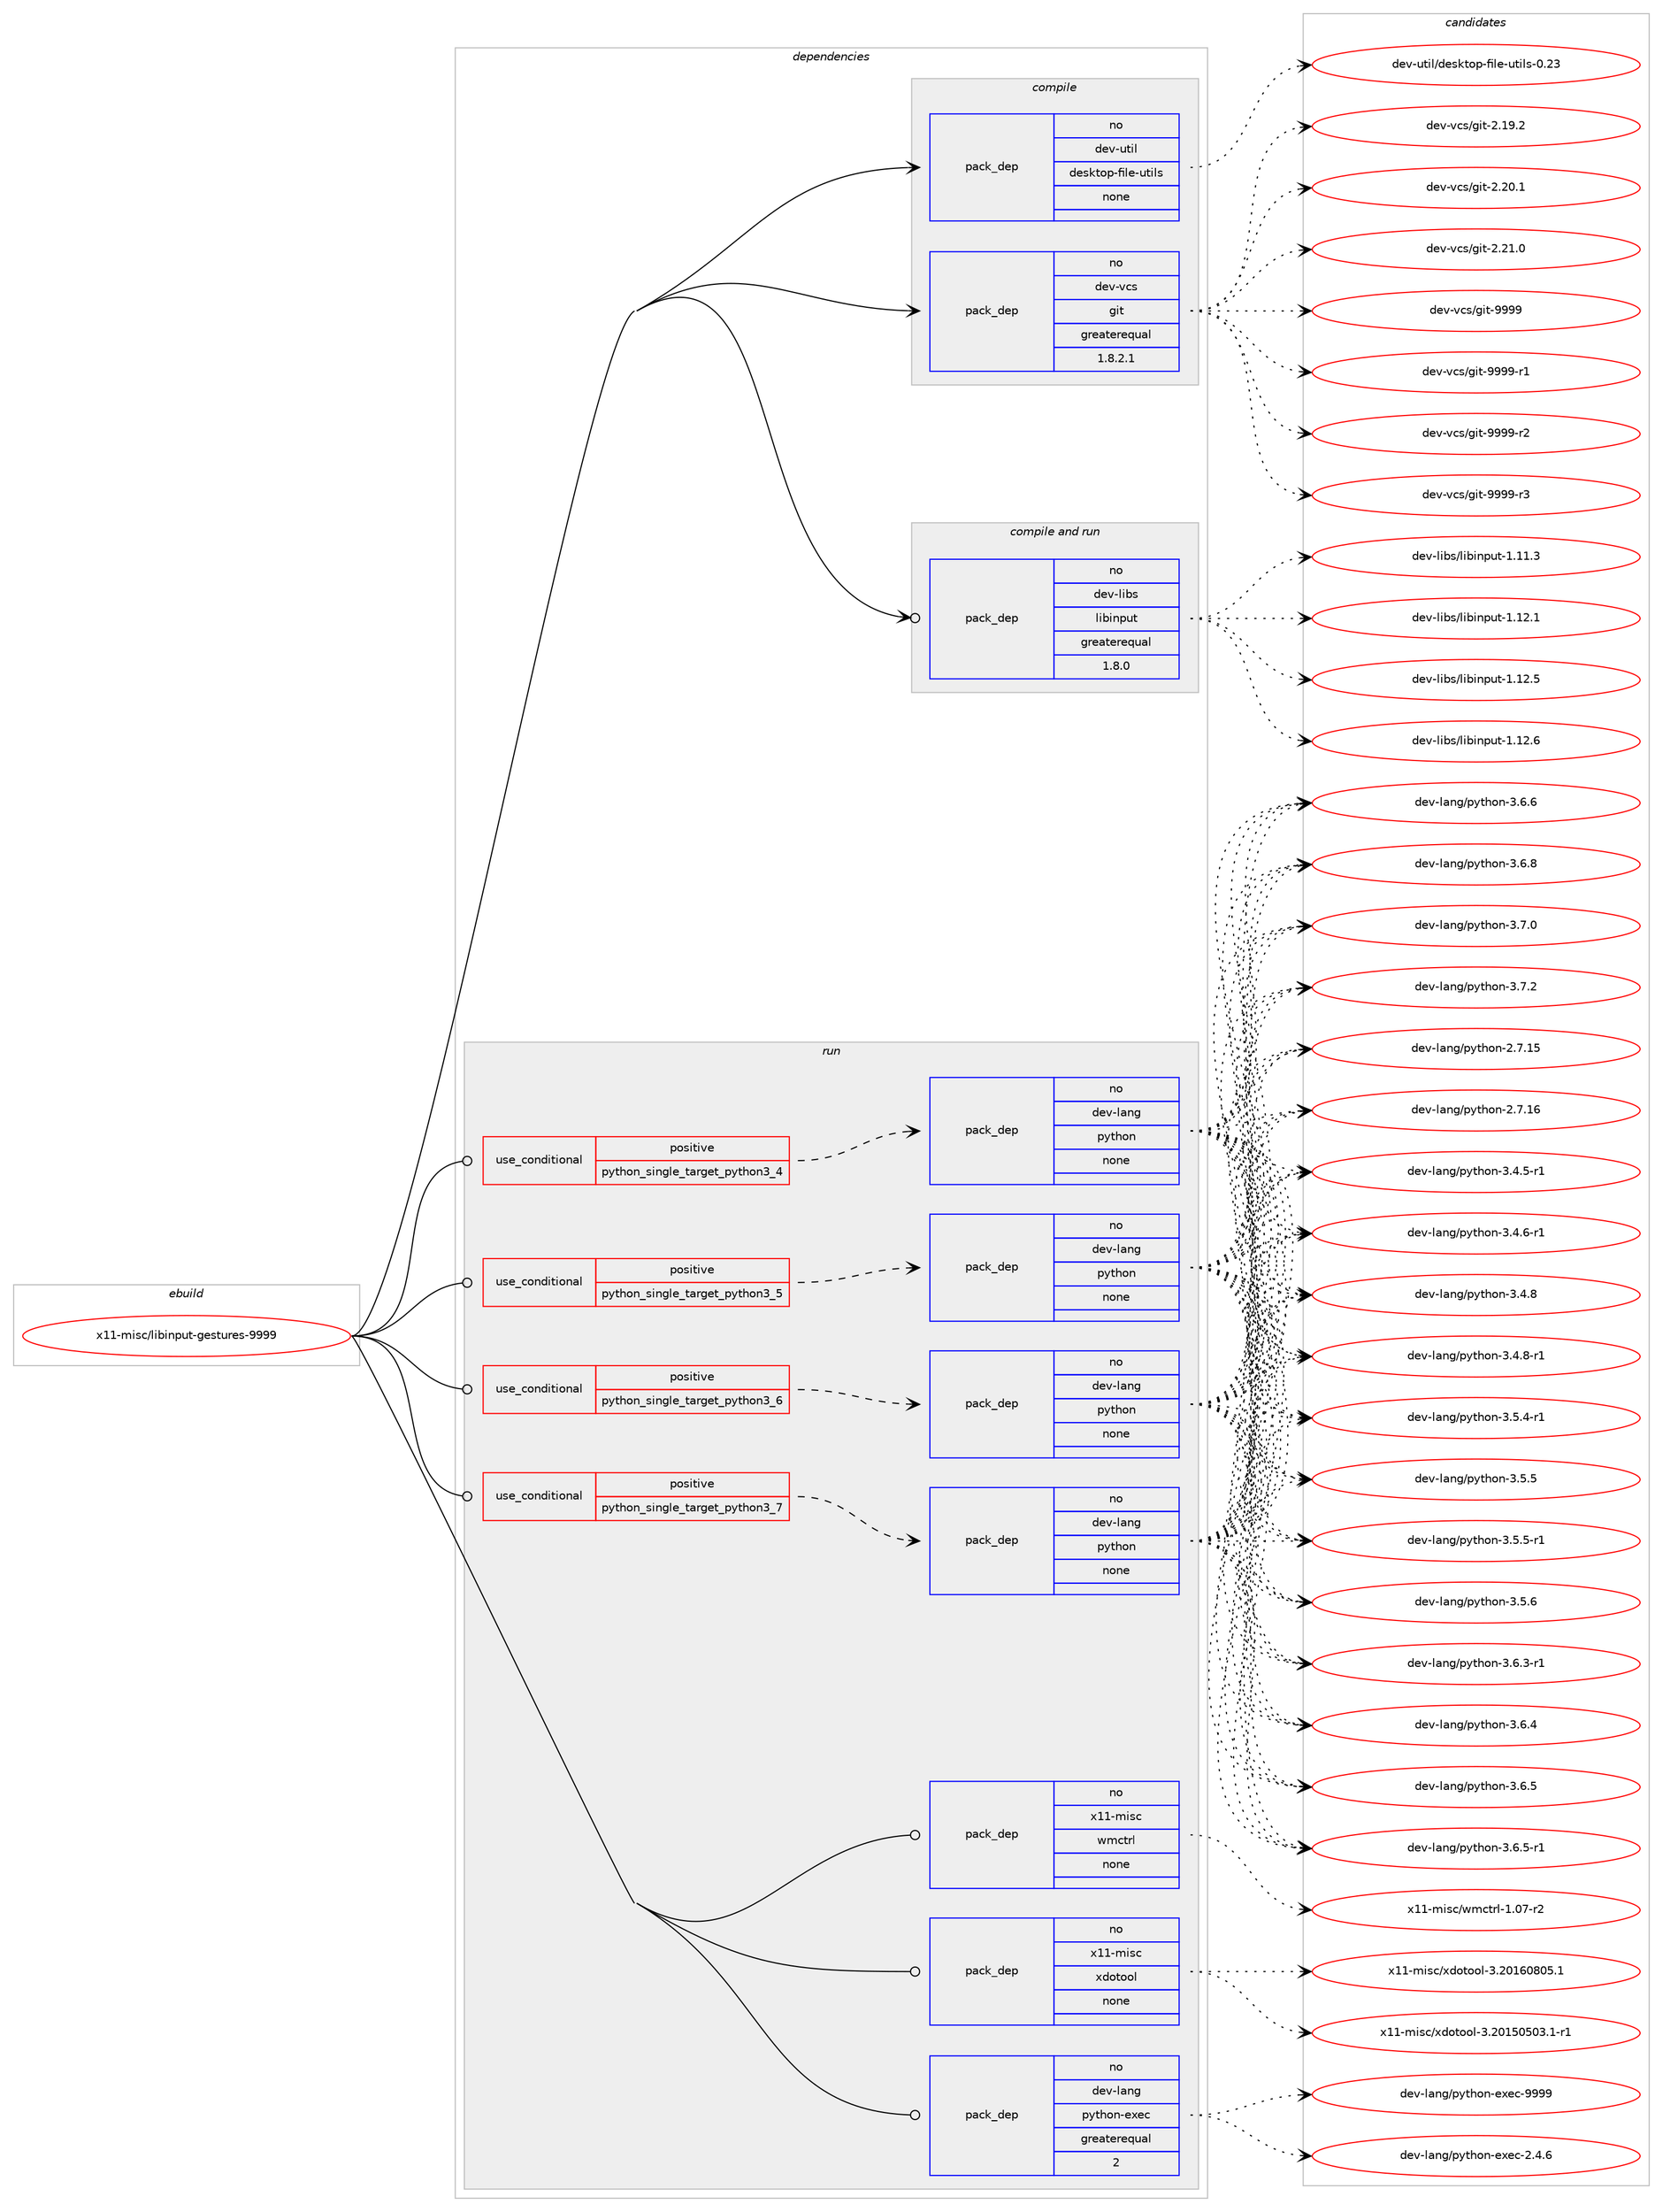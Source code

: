 digraph prolog {

# *************
# Graph options
# *************

newrank=true;
concentrate=true;
compound=true;
graph [rankdir=LR,fontname=Helvetica,fontsize=10,ranksep=1.5];#, ranksep=2.5, nodesep=0.2];
edge  [arrowhead=vee];
node  [fontname=Helvetica,fontsize=10];

# **********
# The ebuild
# **********

subgraph cluster_leftcol {
color=gray;
rank=same;
label=<<i>ebuild</i>>;
id [label="x11-misc/libinput-gestures-9999", color=red, width=4, href="../x11-misc/libinput-gestures-9999.svg"];
}

# ****************
# The dependencies
# ****************

subgraph cluster_midcol {
color=gray;
label=<<i>dependencies</i>>;
subgraph cluster_compile {
fillcolor="#eeeeee";
style=filled;
label=<<i>compile</i>>;
subgraph pack1266968 {
dependency1763148 [label=<<TABLE BORDER="0" CELLBORDER="1" CELLSPACING="0" CELLPADDING="4" WIDTH="220"><TR><TD ROWSPAN="6" CELLPADDING="30">pack_dep</TD></TR><TR><TD WIDTH="110">no</TD></TR><TR><TD>dev-util</TD></TR><TR><TD>desktop-file-utils</TD></TR><TR><TD>none</TD></TR><TR><TD></TD></TR></TABLE>>, shape=none, color=blue];
}
id:e -> dependency1763148:w [weight=20,style="solid",arrowhead="vee"];
subgraph pack1266969 {
dependency1763149 [label=<<TABLE BORDER="0" CELLBORDER="1" CELLSPACING="0" CELLPADDING="4" WIDTH="220"><TR><TD ROWSPAN="6" CELLPADDING="30">pack_dep</TD></TR><TR><TD WIDTH="110">no</TD></TR><TR><TD>dev-vcs</TD></TR><TR><TD>git</TD></TR><TR><TD>greaterequal</TD></TR><TR><TD>1.8.2.1</TD></TR></TABLE>>, shape=none, color=blue];
}
id:e -> dependency1763149:w [weight=20,style="solid",arrowhead="vee"];
}
subgraph cluster_compileandrun {
fillcolor="#eeeeee";
style=filled;
label=<<i>compile and run</i>>;
subgraph pack1266970 {
dependency1763150 [label=<<TABLE BORDER="0" CELLBORDER="1" CELLSPACING="0" CELLPADDING="4" WIDTH="220"><TR><TD ROWSPAN="6" CELLPADDING="30">pack_dep</TD></TR><TR><TD WIDTH="110">no</TD></TR><TR><TD>dev-libs</TD></TR><TR><TD>libinput</TD></TR><TR><TD>greaterequal</TD></TR><TR><TD>1.8.0</TD></TR></TABLE>>, shape=none, color=blue];
}
id:e -> dependency1763150:w [weight=20,style="solid",arrowhead="odotvee"];
}
subgraph cluster_run {
fillcolor="#eeeeee";
style=filled;
label=<<i>run</i>>;
subgraph cond466492 {
dependency1763151 [label=<<TABLE BORDER="0" CELLBORDER="1" CELLSPACING="0" CELLPADDING="4"><TR><TD ROWSPAN="3" CELLPADDING="10">use_conditional</TD></TR><TR><TD>positive</TD></TR><TR><TD>python_single_target_python3_4</TD></TR></TABLE>>, shape=none, color=red];
subgraph pack1266971 {
dependency1763152 [label=<<TABLE BORDER="0" CELLBORDER="1" CELLSPACING="0" CELLPADDING="4" WIDTH="220"><TR><TD ROWSPAN="6" CELLPADDING="30">pack_dep</TD></TR><TR><TD WIDTH="110">no</TD></TR><TR><TD>dev-lang</TD></TR><TR><TD>python</TD></TR><TR><TD>none</TD></TR><TR><TD></TD></TR></TABLE>>, shape=none, color=blue];
}
dependency1763151:e -> dependency1763152:w [weight=20,style="dashed",arrowhead="vee"];
}
id:e -> dependency1763151:w [weight=20,style="solid",arrowhead="odot"];
subgraph cond466493 {
dependency1763153 [label=<<TABLE BORDER="0" CELLBORDER="1" CELLSPACING="0" CELLPADDING="4"><TR><TD ROWSPAN="3" CELLPADDING="10">use_conditional</TD></TR><TR><TD>positive</TD></TR><TR><TD>python_single_target_python3_5</TD></TR></TABLE>>, shape=none, color=red];
subgraph pack1266972 {
dependency1763154 [label=<<TABLE BORDER="0" CELLBORDER="1" CELLSPACING="0" CELLPADDING="4" WIDTH="220"><TR><TD ROWSPAN="6" CELLPADDING="30">pack_dep</TD></TR><TR><TD WIDTH="110">no</TD></TR><TR><TD>dev-lang</TD></TR><TR><TD>python</TD></TR><TR><TD>none</TD></TR><TR><TD></TD></TR></TABLE>>, shape=none, color=blue];
}
dependency1763153:e -> dependency1763154:w [weight=20,style="dashed",arrowhead="vee"];
}
id:e -> dependency1763153:w [weight=20,style="solid",arrowhead="odot"];
subgraph cond466494 {
dependency1763155 [label=<<TABLE BORDER="0" CELLBORDER="1" CELLSPACING="0" CELLPADDING="4"><TR><TD ROWSPAN="3" CELLPADDING="10">use_conditional</TD></TR><TR><TD>positive</TD></TR><TR><TD>python_single_target_python3_6</TD></TR></TABLE>>, shape=none, color=red];
subgraph pack1266973 {
dependency1763156 [label=<<TABLE BORDER="0" CELLBORDER="1" CELLSPACING="0" CELLPADDING="4" WIDTH="220"><TR><TD ROWSPAN="6" CELLPADDING="30">pack_dep</TD></TR><TR><TD WIDTH="110">no</TD></TR><TR><TD>dev-lang</TD></TR><TR><TD>python</TD></TR><TR><TD>none</TD></TR><TR><TD></TD></TR></TABLE>>, shape=none, color=blue];
}
dependency1763155:e -> dependency1763156:w [weight=20,style="dashed",arrowhead="vee"];
}
id:e -> dependency1763155:w [weight=20,style="solid",arrowhead="odot"];
subgraph cond466495 {
dependency1763157 [label=<<TABLE BORDER="0" CELLBORDER="1" CELLSPACING="0" CELLPADDING="4"><TR><TD ROWSPAN="3" CELLPADDING="10">use_conditional</TD></TR><TR><TD>positive</TD></TR><TR><TD>python_single_target_python3_7</TD></TR></TABLE>>, shape=none, color=red];
subgraph pack1266974 {
dependency1763158 [label=<<TABLE BORDER="0" CELLBORDER="1" CELLSPACING="0" CELLPADDING="4" WIDTH="220"><TR><TD ROWSPAN="6" CELLPADDING="30">pack_dep</TD></TR><TR><TD WIDTH="110">no</TD></TR><TR><TD>dev-lang</TD></TR><TR><TD>python</TD></TR><TR><TD>none</TD></TR><TR><TD></TD></TR></TABLE>>, shape=none, color=blue];
}
dependency1763157:e -> dependency1763158:w [weight=20,style="dashed",arrowhead="vee"];
}
id:e -> dependency1763157:w [weight=20,style="solid",arrowhead="odot"];
subgraph pack1266975 {
dependency1763159 [label=<<TABLE BORDER="0" CELLBORDER="1" CELLSPACING="0" CELLPADDING="4" WIDTH="220"><TR><TD ROWSPAN="6" CELLPADDING="30">pack_dep</TD></TR><TR><TD WIDTH="110">no</TD></TR><TR><TD>dev-lang</TD></TR><TR><TD>python-exec</TD></TR><TR><TD>greaterequal</TD></TR><TR><TD>2</TD></TR></TABLE>>, shape=none, color=blue];
}
id:e -> dependency1763159:w [weight=20,style="solid",arrowhead="odot"];
subgraph pack1266976 {
dependency1763160 [label=<<TABLE BORDER="0" CELLBORDER="1" CELLSPACING="0" CELLPADDING="4" WIDTH="220"><TR><TD ROWSPAN="6" CELLPADDING="30">pack_dep</TD></TR><TR><TD WIDTH="110">no</TD></TR><TR><TD>x11-misc</TD></TR><TR><TD>wmctrl</TD></TR><TR><TD>none</TD></TR><TR><TD></TD></TR></TABLE>>, shape=none, color=blue];
}
id:e -> dependency1763160:w [weight=20,style="solid",arrowhead="odot"];
subgraph pack1266977 {
dependency1763161 [label=<<TABLE BORDER="0" CELLBORDER="1" CELLSPACING="0" CELLPADDING="4" WIDTH="220"><TR><TD ROWSPAN="6" CELLPADDING="30">pack_dep</TD></TR><TR><TD WIDTH="110">no</TD></TR><TR><TD>x11-misc</TD></TR><TR><TD>xdotool</TD></TR><TR><TD>none</TD></TR><TR><TD></TD></TR></TABLE>>, shape=none, color=blue];
}
id:e -> dependency1763161:w [weight=20,style="solid",arrowhead="odot"];
}
}

# **************
# The candidates
# **************

subgraph cluster_choices {
rank=same;
color=gray;
label=<<i>candidates</i>>;

subgraph choice1266968 {
color=black;
nodesep=1;
choice100101118451171161051084710010111510711611111245102105108101451171161051081154548465051 [label="dev-util/desktop-file-utils-0.23", color=red, width=4,href="../dev-util/desktop-file-utils-0.23.svg"];
dependency1763148:e -> choice100101118451171161051084710010111510711611111245102105108101451171161051081154548465051:w [style=dotted,weight="100"];
}
subgraph choice1266969 {
color=black;
nodesep=1;
choice10010111845118991154710310511645504649574650 [label="dev-vcs/git-2.19.2", color=red, width=4,href="../dev-vcs/git-2.19.2.svg"];
choice10010111845118991154710310511645504650484649 [label="dev-vcs/git-2.20.1", color=red, width=4,href="../dev-vcs/git-2.20.1.svg"];
choice10010111845118991154710310511645504650494648 [label="dev-vcs/git-2.21.0", color=red, width=4,href="../dev-vcs/git-2.21.0.svg"];
choice1001011184511899115471031051164557575757 [label="dev-vcs/git-9999", color=red, width=4,href="../dev-vcs/git-9999.svg"];
choice10010111845118991154710310511645575757574511449 [label="dev-vcs/git-9999-r1", color=red, width=4,href="../dev-vcs/git-9999-r1.svg"];
choice10010111845118991154710310511645575757574511450 [label="dev-vcs/git-9999-r2", color=red, width=4,href="../dev-vcs/git-9999-r2.svg"];
choice10010111845118991154710310511645575757574511451 [label="dev-vcs/git-9999-r3", color=red, width=4,href="../dev-vcs/git-9999-r3.svg"];
dependency1763149:e -> choice10010111845118991154710310511645504649574650:w [style=dotted,weight="100"];
dependency1763149:e -> choice10010111845118991154710310511645504650484649:w [style=dotted,weight="100"];
dependency1763149:e -> choice10010111845118991154710310511645504650494648:w [style=dotted,weight="100"];
dependency1763149:e -> choice1001011184511899115471031051164557575757:w [style=dotted,weight="100"];
dependency1763149:e -> choice10010111845118991154710310511645575757574511449:w [style=dotted,weight="100"];
dependency1763149:e -> choice10010111845118991154710310511645575757574511450:w [style=dotted,weight="100"];
dependency1763149:e -> choice10010111845118991154710310511645575757574511451:w [style=dotted,weight="100"];
}
subgraph choice1266970 {
color=black;
nodesep=1;
choice1001011184510810598115471081059810511011211711645494649494651 [label="dev-libs/libinput-1.11.3", color=red, width=4,href="../dev-libs/libinput-1.11.3.svg"];
choice1001011184510810598115471081059810511011211711645494649504649 [label="dev-libs/libinput-1.12.1", color=red, width=4,href="../dev-libs/libinput-1.12.1.svg"];
choice1001011184510810598115471081059810511011211711645494649504653 [label="dev-libs/libinput-1.12.5", color=red, width=4,href="../dev-libs/libinput-1.12.5.svg"];
choice1001011184510810598115471081059810511011211711645494649504654 [label="dev-libs/libinput-1.12.6", color=red, width=4,href="../dev-libs/libinput-1.12.6.svg"];
dependency1763150:e -> choice1001011184510810598115471081059810511011211711645494649494651:w [style=dotted,weight="100"];
dependency1763150:e -> choice1001011184510810598115471081059810511011211711645494649504649:w [style=dotted,weight="100"];
dependency1763150:e -> choice1001011184510810598115471081059810511011211711645494649504653:w [style=dotted,weight="100"];
dependency1763150:e -> choice1001011184510810598115471081059810511011211711645494649504654:w [style=dotted,weight="100"];
}
subgraph choice1266971 {
color=black;
nodesep=1;
choice10010111845108971101034711212111610411111045504655464953 [label="dev-lang/python-2.7.15", color=red, width=4,href="../dev-lang/python-2.7.15.svg"];
choice10010111845108971101034711212111610411111045504655464954 [label="dev-lang/python-2.7.16", color=red, width=4,href="../dev-lang/python-2.7.16.svg"];
choice1001011184510897110103471121211161041111104551465246534511449 [label="dev-lang/python-3.4.5-r1", color=red, width=4,href="../dev-lang/python-3.4.5-r1.svg"];
choice1001011184510897110103471121211161041111104551465246544511449 [label="dev-lang/python-3.4.6-r1", color=red, width=4,href="../dev-lang/python-3.4.6-r1.svg"];
choice100101118451089711010347112121116104111110455146524656 [label="dev-lang/python-3.4.8", color=red, width=4,href="../dev-lang/python-3.4.8.svg"];
choice1001011184510897110103471121211161041111104551465246564511449 [label="dev-lang/python-3.4.8-r1", color=red, width=4,href="../dev-lang/python-3.4.8-r1.svg"];
choice1001011184510897110103471121211161041111104551465346524511449 [label="dev-lang/python-3.5.4-r1", color=red, width=4,href="../dev-lang/python-3.5.4-r1.svg"];
choice100101118451089711010347112121116104111110455146534653 [label="dev-lang/python-3.5.5", color=red, width=4,href="../dev-lang/python-3.5.5.svg"];
choice1001011184510897110103471121211161041111104551465346534511449 [label="dev-lang/python-3.5.5-r1", color=red, width=4,href="../dev-lang/python-3.5.5-r1.svg"];
choice100101118451089711010347112121116104111110455146534654 [label="dev-lang/python-3.5.6", color=red, width=4,href="../dev-lang/python-3.5.6.svg"];
choice1001011184510897110103471121211161041111104551465446514511449 [label="dev-lang/python-3.6.3-r1", color=red, width=4,href="../dev-lang/python-3.6.3-r1.svg"];
choice100101118451089711010347112121116104111110455146544652 [label="dev-lang/python-3.6.4", color=red, width=4,href="../dev-lang/python-3.6.4.svg"];
choice100101118451089711010347112121116104111110455146544653 [label="dev-lang/python-3.6.5", color=red, width=4,href="../dev-lang/python-3.6.5.svg"];
choice1001011184510897110103471121211161041111104551465446534511449 [label="dev-lang/python-3.6.5-r1", color=red, width=4,href="../dev-lang/python-3.6.5-r1.svg"];
choice100101118451089711010347112121116104111110455146544654 [label="dev-lang/python-3.6.6", color=red, width=4,href="../dev-lang/python-3.6.6.svg"];
choice100101118451089711010347112121116104111110455146544656 [label="dev-lang/python-3.6.8", color=red, width=4,href="../dev-lang/python-3.6.8.svg"];
choice100101118451089711010347112121116104111110455146554648 [label="dev-lang/python-3.7.0", color=red, width=4,href="../dev-lang/python-3.7.0.svg"];
choice100101118451089711010347112121116104111110455146554650 [label="dev-lang/python-3.7.2", color=red, width=4,href="../dev-lang/python-3.7.2.svg"];
dependency1763152:e -> choice10010111845108971101034711212111610411111045504655464953:w [style=dotted,weight="100"];
dependency1763152:e -> choice10010111845108971101034711212111610411111045504655464954:w [style=dotted,weight="100"];
dependency1763152:e -> choice1001011184510897110103471121211161041111104551465246534511449:w [style=dotted,weight="100"];
dependency1763152:e -> choice1001011184510897110103471121211161041111104551465246544511449:w [style=dotted,weight="100"];
dependency1763152:e -> choice100101118451089711010347112121116104111110455146524656:w [style=dotted,weight="100"];
dependency1763152:e -> choice1001011184510897110103471121211161041111104551465246564511449:w [style=dotted,weight="100"];
dependency1763152:e -> choice1001011184510897110103471121211161041111104551465346524511449:w [style=dotted,weight="100"];
dependency1763152:e -> choice100101118451089711010347112121116104111110455146534653:w [style=dotted,weight="100"];
dependency1763152:e -> choice1001011184510897110103471121211161041111104551465346534511449:w [style=dotted,weight="100"];
dependency1763152:e -> choice100101118451089711010347112121116104111110455146534654:w [style=dotted,weight="100"];
dependency1763152:e -> choice1001011184510897110103471121211161041111104551465446514511449:w [style=dotted,weight="100"];
dependency1763152:e -> choice100101118451089711010347112121116104111110455146544652:w [style=dotted,weight="100"];
dependency1763152:e -> choice100101118451089711010347112121116104111110455146544653:w [style=dotted,weight="100"];
dependency1763152:e -> choice1001011184510897110103471121211161041111104551465446534511449:w [style=dotted,weight="100"];
dependency1763152:e -> choice100101118451089711010347112121116104111110455146544654:w [style=dotted,weight="100"];
dependency1763152:e -> choice100101118451089711010347112121116104111110455146544656:w [style=dotted,weight="100"];
dependency1763152:e -> choice100101118451089711010347112121116104111110455146554648:w [style=dotted,weight="100"];
dependency1763152:e -> choice100101118451089711010347112121116104111110455146554650:w [style=dotted,weight="100"];
}
subgraph choice1266972 {
color=black;
nodesep=1;
choice10010111845108971101034711212111610411111045504655464953 [label="dev-lang/python-2.7.15", color=red, width=4,href="../dev-lang/python-2.7.15.svg"];
choice10010111845108971101034711212111610411111045504655464954 [label="dev-lang/python-2.7.16", color=red, width=4,href="../dev-lang/python-2.7.16.svg"];
choice1001011184510897110103471121211161041111104551465246534511449 [label="dev-lang/python-3.4.5-r1", color=red, width=4,href="../dev-lang/python-3.4.5-r1.svg"];
choice1001011184510897110103471121211161041111104551465246544511449 [label="dev-lang/python-3.4.6-r1", color=red, width=4,href="../dev-lang/python-3.4.6-r1.svg"];
choice100101118451089711010347112121116104111110455146524656 [label="dev-lang/python-3.4.8", color=red, width=4,href="../dev-lang/python-3.4.8.svg"];
choice1001011184510897110103471121211161041111104551465246564511449 [label="dev-lang/python-3.4.8-r1", color=red, width=4,href="../dev-lang/python-3.4.8-r1.svg"];
choice1001011184510897110103471121211161041111104551465346524511449 [label="dev-lang/python-3.5.4-r1", color=red, width=4,href="../dev-lang/python-3.5.4-r1.svg"];
choice100101118451089711010347112121116104111110455146534653 [label="dev-lang/python-3.5.5", color=red, width=4,href="../dev-lang/python-3.5.5.svg"];
choice1001011184510897110103471121211161041111104551465346534511449 [label="dev-lang/python-3.5.5-r1", color=red, width=4,href="../dev-lang/python-3.5.5-r1.svg"];
choice100101118451089711010347112121116104111110455146534654 [label="dev-lang/python-3.5.6", color=red, width=4,href="../dev-lang/python-3.5.6.svg"];
choice1001011184510897110103471121211161041111104551465446514511449 [label="dev-lang/python-3.6.3-r1", color=red, width=4,href="../dev-lang/python-3.6.3-r1.svg"];
choice100101118451089711010347112121116104111110455146544652 [label="dev-lang/python-3.6.4", color=red, width=4,href="../dev-lang/python-3.6.4.svg"];
choice100101118451089711010347112121116104111110455146544653 [label="dev-lang/python-3.6.5", color=red, width=4,href="../dev-lang/python-3.6.5.svg"];
choice1001011184510897110103471121211161041111104551465446534511449 [label="dev-lang/python-3.6.5-r1", color=red, width=4,href="../dev-lang/python-3.6.5-r1.svg"];
choice100101118451089711010347112121116104111110455146544654 [label="dev-lang/python-3.6.6", color=red, width=4,href="../dev-lang/python-3.6.6.svg"];
choice100101118451089711010347112121116104111110455146544656 [label="dev-lang/python-3.6.8", color=red, width=4,href="../dev-lang/python-3.6.8.svg"];
choice100101118451089711010347112121116104111110455146554648 [label="dev-lang/python-3.7.0", color=red, width=4,href="../dev-lang/python-3.7.0.svg"];
choice100101118451089711010347112121116104111110455146554650 [label="dev-lang/python-3.7.2", color=red, width=4,href="../dev-lang/python-3.7.2.svg"];
dependency1763154:e -> choice10010111845108971101034711212111610411111045504655464953:w [style=dotted,weight="100"];
dependency1763154:e -> choice10010111845108971101034711212111610411111045504655464954:w [style=dotted,weight="100"];
dependency1763154:e -> choice1001011184510897110103471121211161041111104551465246534511449:w [style=dotted,weight="100"];
dependency1763154:e -> choice1001011184510897110103471121211161041111104551465246544511449:w [style=dotted,weight="100"];
dependency1763154:e -> choice100101118451089711010347112121116104111110455146524656:w [style=dotted,weight="100"];
dependency1763154:e -> choice1001011184510897110103471121211161041111104551465246564511449:w [style=dotted,weight="100"];
dependency1763154:e -> choice1001011184510897110103471121211161041111104551465346524511449:w [style=dotted,weight="100"];
dependency1763154:e -> choice100101118451089711010347112121116104111110455146534653:w [style=dotted,weight="100"];
dependency1763154:e -> choice1001011184510897110103471121211161041111104551465346534511449:w [style=dotted,weight="100"];
dependency1763154:e -> choice100101118451089711010347112121116104111110455146534654:w [style=dotted,weight="100"];
dependency1763154:e -> choice1001011184510897110103471121211161041111104551465446514511449:w [style=dotted,weight="100"];
dependency1763154:e -> choice100101118451089711010347112121116104111110455146544652:w [style=dotted,weight="100"];
dependency1763154:e -> choice100101118451089711010347112121116104111110455146544653:w [style=dotted,weight="100"];
dependency1763154:e -> choice1001011184510897110103471121211161041111104551465446534511449:w [style=dotted,weight="100"];
dependency1763154:e -> choice100101118451089711010347112121116104111110455146544654:w [style=dotted,weight="100"];
dependency1763154:e -> choice100101118451089711010347112121116104111110455146544656:w [style=dotted,weight="100"];
dependency1763154:e -> choice100101118451089711010347112121116104111110455146554648:w [style=dotted,weight="100"];
dependency1763154:e -> choice100101118451089711010347112121116104111110455146554650:w [style=dotted,weight="100"];
}
subgraph choice1266973 {
color=black;
nodesep=1;
choice10010111845108971101034711212111610411111045504655464953 [label="dev-lang/python-2.7.15", color=red, width=4,href="../dev-lang/python-2.7.15.svg"];
choice10010111845108971101034711212111610411111045504655464954 [label="dev-lang/python-2.7.16", color=red, width=4,href="../dev-lang/python-2.7.16.svg"];
choice1001011184510897110103471121211161041111104551465246534511449 [label="dev-lang/python-3.4.5-r1", color=red, width=4,href="../dev-lang/python-3.4.5-r1.svg"];
choice1001011184510897110103471121211161041111104551465246544511449 [label="dev-lang/python-3.4.6-r1", color=red, width=4,href="../dev-lang/python-3.4.6-r1.svg"];
choice100101118451089711010347112121116104111110455146524656 [label="dev-lang/python-3.4.8", color=red, width=4,href="../dev-lang/python-3.4.8.svg"];
choice1001011184510897110103471121211161041111104551465246564511449 [label="dev-lang/python-3.4.8-r1", color=red, width=4,href="../dev-lang/python-3.4.8-r1.svg"];
choice1001011184510897110103471121211161041111104551465346524511449 [label="dev-lang/python-3.5.4-r1", color=red, width=4,href="../dev-lang/python-3.5.4-r1.svg"];
choice100101118451089711010347112121116104111110455146534653 [label="dev-lang/python-3.5.5", color=red, width=4,href="../dev-lang/python-3.5.5.svg"];
choice1001011184510897110103471121211161041111104551465346534511449 [label="dev-lang/python-3.5.5-r1", color=red, width=4,href="../dev-lang/python-3.5.5-r1.svg"];
choice100101118451089711010347112121116104111110455146534654 [label="dev-lang/python-3.5.6", color=red, width=4,href="../dev-lang/python-3.5.6.svg"];
choice1001011184510897110103471121211161041111104551465446514511449 [label="dev-lang/python-3.6.3-r1", color=red, width=4,href="../dev-lang/python-3.6.3-r1.svg"];
choice100101118451089711010347112121116104111110455146544652 [label="dev-lang/python-3.6.4", color=red, width=4,href="../dev-lang/python-3.6.4.svg"];
choice100101118451089711010347112121116104111110455146544653 [label="dev-lang/python-3.6.5", color=red, width=4,href="../dev-lang/python-3.6.5.svg"];
choice1001011184510897110103471121211161041111104551465446534511449 [label="dev-lang/python-3.6.5-r1", color=red, width=4,href="../dev-lang/python-3.6.5-r1.svg"];
choice100101118451089711010347112121116104111110455146544654 [label="dev-lang/python-3.6.6", color=red, width=4,href="../dev-lang/python-3.6.6.svg"];
choice100101118451089711010347112121116104111110455146544656 [label="dev-lang/python-3.6.8", color=red, width=4,href="../dev-lang/python-3.6.8.svg"];
choice100101118451089711010347112121116104111110455146554648 [label="dev-lang/python-3.7.0", color=red, width=4,href="../dev-lang/python-3.7.0.svg"];
choice100101118451089711010347112121116104111110455146554650 [label="dev-lang/python-3.7.2", color=red, width=4,href="../dev-lang/python-3.7.2.svg"];
dependency1763156:e -> choice10010111845108971101034711212111610411111045504655464953:w [style=dotted,weight="100"];
dependency1763156:e -> choice10010111845108971101034711212111610411111045504655464954:w [style=dotted,weight="100"];
dependency1763156:e -> choice1001011184510897110103471121211161041111104551465246534511449:w [style=dotted,weight="100"];
dependency1763156:e -> choice1001011184510897110103471121211161041111104551465246544511449:w [style=dotted,weight="100"];
dependency1763156:e -> choice100101118451089711010347112121116104111110455146524656:w [style=dotted,weight="100"];
dependency1763156:e -> choice1001011184510897110103471121211161041111104551465246564511449:w [style=dotted,weight="100"];
dependency1763156:e -> choice1001011184510897110103471121211161041111104551465346524511449:w [style=dotted,weight="100"];
dependency1763156:e -> choice100101118451089711010347112121116104111110455146534653:w [style=dotted,weight="100"];
dependency1763156:e -> choice1001011184510897110103471121211161041111104551465346534511449:w [style=dotted,weight="100"];
dependency1763156:e -> choice100101118451089711010347112121116104111110455146534654:w [style=dotted,weight="100"];
dependency1763156:e -> choice1001011184510897110103471121211161041111104551465446514511449:w [style=dotted,weight="100"];
dependency1763156:e -> choice100101118451089711010347112121116104111110455146544652:w [style=dotted,weight="100"];
dependency1763156:e -> choice100101118451089711010347112121116104111110455146544653:w [style=dotted,weight="100"];
dependency1763156:e -> choice1001011184510897110103471121211161041111104551465446534511449:w [style=dotted,weight="100"];
dependency1763156:e -> choice100101118451089711010347112121116104111110455146544654:w [style=dotted,weight="100"];
dependency1763156:e -> choice100101118451089711010347112121116104111110455146544656:w [style=dotted,weight="100"];
dependency1763156:e -> choice100101118451089711010347112121116104111110455146554648:w [style=dotted,weight="100"];
dependency1763156:e -> choice100101118451089711010347112121116104111110455146554650:w [style=dotted,weight="100"];
}
subgraph choice1266974 {
color=black;
nodesep=1;
choice10010111845108971101034711212111610411111045504655464953 [label="dev-lang/python-2.7.15", color=red, width=4,href="../dev-lang/python-2.7.15.svg"];
choice10010111845108971101034711212111610411111045504655464954 [label="dev-lang/python-2.7.16", color=red, width=4,href="../dev-lang/python-2.7.16.svg"];
choice1001011184510897110103471121211161041111104551465246534511449 [label="dev-lang/python-3.4.5-r1", color=red, width=4,href="../dev-lang/python-3.4.5-r1.svg"];
choice1001011184510897110103471121211161041111104551465246544511449 [label="dev-lang/python-3.4.6-r1", color=red, width=4,href="../dev-lang/python-3.4.6-r1.svg"];
choice100101118451089711010347112121116104111110455146524656 [label="dev-lang/python-3.4.8", color=red, width=4,href="../dev-lang/python-3.4.8.svg"];
choice1001011184510897110103471121211161041111104551465246564511449 [label="dev-lang/python-3.4.8-r1", color=red, width=4,href="../dev-lang/python-3.4.8-r1.svg"];
choice1001011184510897110103471121211161041111104551465346524511449 [label="dev-lang/python-3.5.4-r1", color=red, width=4,href="../dev-lang/python-3.5.4-r1.svg"];
choice100101118451089711010347112121116104111110455146534653 [label="dev-lang/python-3.5.5", color=red, width=4,href="../dev-lang/python-3.5.5.svg"];
choice1001011184510897110103471121211161041111104551465346534511449 [label="dev-lang/python-3.5.5-r1", color=red, width=4,href="../dev-lang/python-3.5.5-r1.svg"];
choice100101118451089711010347112121116104111110455146534654 [label="dev-lang/python-3.5.6", color=red, width=4,href="../dev-lang/python-3.5.6.svg"];
choice1001011184510897110103471121211161041111104551465446514511449 [label="dev-lang/python-3.6.3-r1", color=red, width=4,href="../dev-lang/python-3.6.3-r1.svg"];
choice100101118451089711010347112121116104111110455146544652 [label="dev-lang/python-3.6.4", color=red, width=4,href="../dev-lang/python-3.6.4.svg"];
choice100101118451089711010347112121116104111110455146544653 [label="dev-lang/python-3.6.5", color=red, width=4,href="../dev-lang/python-3.6.5.svg"];
choice1001011184510897110103471121211161041111104551465446534511449 [label="dev-lang/python-3.6.5-r1", color=red, width=4,href="../dev-lang/python-3.6.5-r1.svg"];
choice100101118451089711010347112121116104111110455146544654 [label="dev-lang/python-3.6.6", color=red, width=4,href="../dev-lang/python-3.6.6.svg"];
choice100101118451089711010347112121116104111110455146544656 [label="dev-lang/python-3.6.8", color=red, width=4,href="../dev-lang/python-3.6.8.svg"];
choice100101118451089711010347112121116104111110455146554648 [label="dev-lang/python-3.7.0", color=red, width=4,href="../dev-lang/python-3.7.0.svg"];
choice100101118451089711010347112121116104111110455146554650 [label="dev-lang/python-3.7.2", color=red, width=4,href="../dev-lang/python-3.7.2.svg"];
dependency1763158:e -> choice10010111845108971101034711212111610411111045504655464953:w [style=dotted,weight="100"];
dependency1763158:e -> choice10010111845108971101034711212111610411111045504655464954:w [style=dotted,weight="100"];
dependency1763158:e -> choice1001011184510897110103471121211161041111104551465246534511449:w [style=dotted,weight="100"];
dependency1763158:e -> choice1001011184510897110103471121211161041111104551465246544511449:w [style=dotted,weight="100"];
dependency1763158:e -> choice100101118451089711010347112121116104111110455146524656:w [style=dotted,weight="100"];
dependency1763158:e -> choice1001011184510897110103471121211161041111104551465246564511449:w [style=dotted,weight="100"];
dependency1763158:e -> choice1001011184510897110103471121211161041111104551465346524511449:w [style=dotted,weight="100"];
dependency1763158:e -> choice100101118451089711010347112121116104111110455146534653:w [style=dotted,weight="100"];
dependency1763158:e -> choice1001011184510897110103471121211161041111104551465346534511449:w [style=dotted,weight="100"];
dependency1763158:e -> choice100101118451089711010347112121116104111110455146534654:w [style=dotted,weight="100"];
dependency1763158:e -> choice1001011184510897110103471121211161041111104551465446514511449:w [style=dotted,weight="100"];
dependency1763158:e -> choice100101118451089711010347112121116104111110455146544652:w [style=dotted,weight="100"];
dependency1763158:e -> choice100101118451089711010347112121116104111110455146544653:w [style=dotted,weight="100"];
dependency1763158:e -> choice1001011184510897110103471121211161041111104551465446534511449:w [style=dotted,weight="100"];
dependency1763158:e -> choice100101118451089711010347112121116104111110455146544654:w [style=dotted,weight="100"];
dependency1763158:e -> choice100101118451089711010347112121116104111110455146544656:w [style=dotted,weight="100"];
dependency1763158:e -> choice100101118451089711010347112121116104111110455146554648:w [style=dotted,weight="100"];
dependency1763158:e -> choice100101118451089711010347112121116104111110455146554650:w [style=dotted,weight="100"];
}
subgraph choice1266975 {
color=black;
nodesep=1;
choice1001011184510897110103471121211161041111104510112010199455046524654 [label="dev-lang/python-exec-2.4.6", color=red, width=4,href="../dev-lang/python-exec-2.4.6.svg"];
choice10010111845108971101034711212111610411111045101120101994557575757 [label="dev-lang/python-exec-9999", color=red, width=4,href="../dev-lang/python-exec-9999.svg"];
dependency1763159:e -> choice1001011184510897110103471121211161041111104510112010199455046524654:w [style=dotted,weight="100"];
dependency1763159:e -> choice10010111845108971101034711212111610411111045101120101994557575757:w [style=dotted,weight="100"];
}
subgraph choice1266976 {
color=black;
nodesep=1;
choice12049494510910511599471191099911611410845494648554511450 [label="x11-misc/wmctrl-1.07-r2", color=red, width=4,href="../x11-misc/wmctrl-1.07-r2.svg"];
dependency1763160:e -> choice12049494510910511599471191099911611410845494648554511450:w [style=dotted,weight="100"];
}
subgraph choice1266977 {
color=black;
nodesep=1;
choice1204949451091051159947120100111116111111108455146504849534853485146494511449 [label="x11-misc/xdotool-3.20150503.1-r1", color=red, width=4,href="../x11-misc/xdotool-3.20150503.1-r1.svg"];
choice120494945109105115994712010011111611111110845514650484954485648534649 [label="x11-misc/xdotool-3.20160805.1", color=red, width=4,href="../x11-misc/xdotool-3.20160805.1.svg"];
dependency1763161:e -> choice1204949451091051159947120100111116111111108455146504849534853485146494511449:w [style=dotted,weight="100"];
dependency1763161:e -> choice120494945109105115994712010011111611111110845514650484954485648534649:w [style=dotted,weight="100"];
}
}

}
